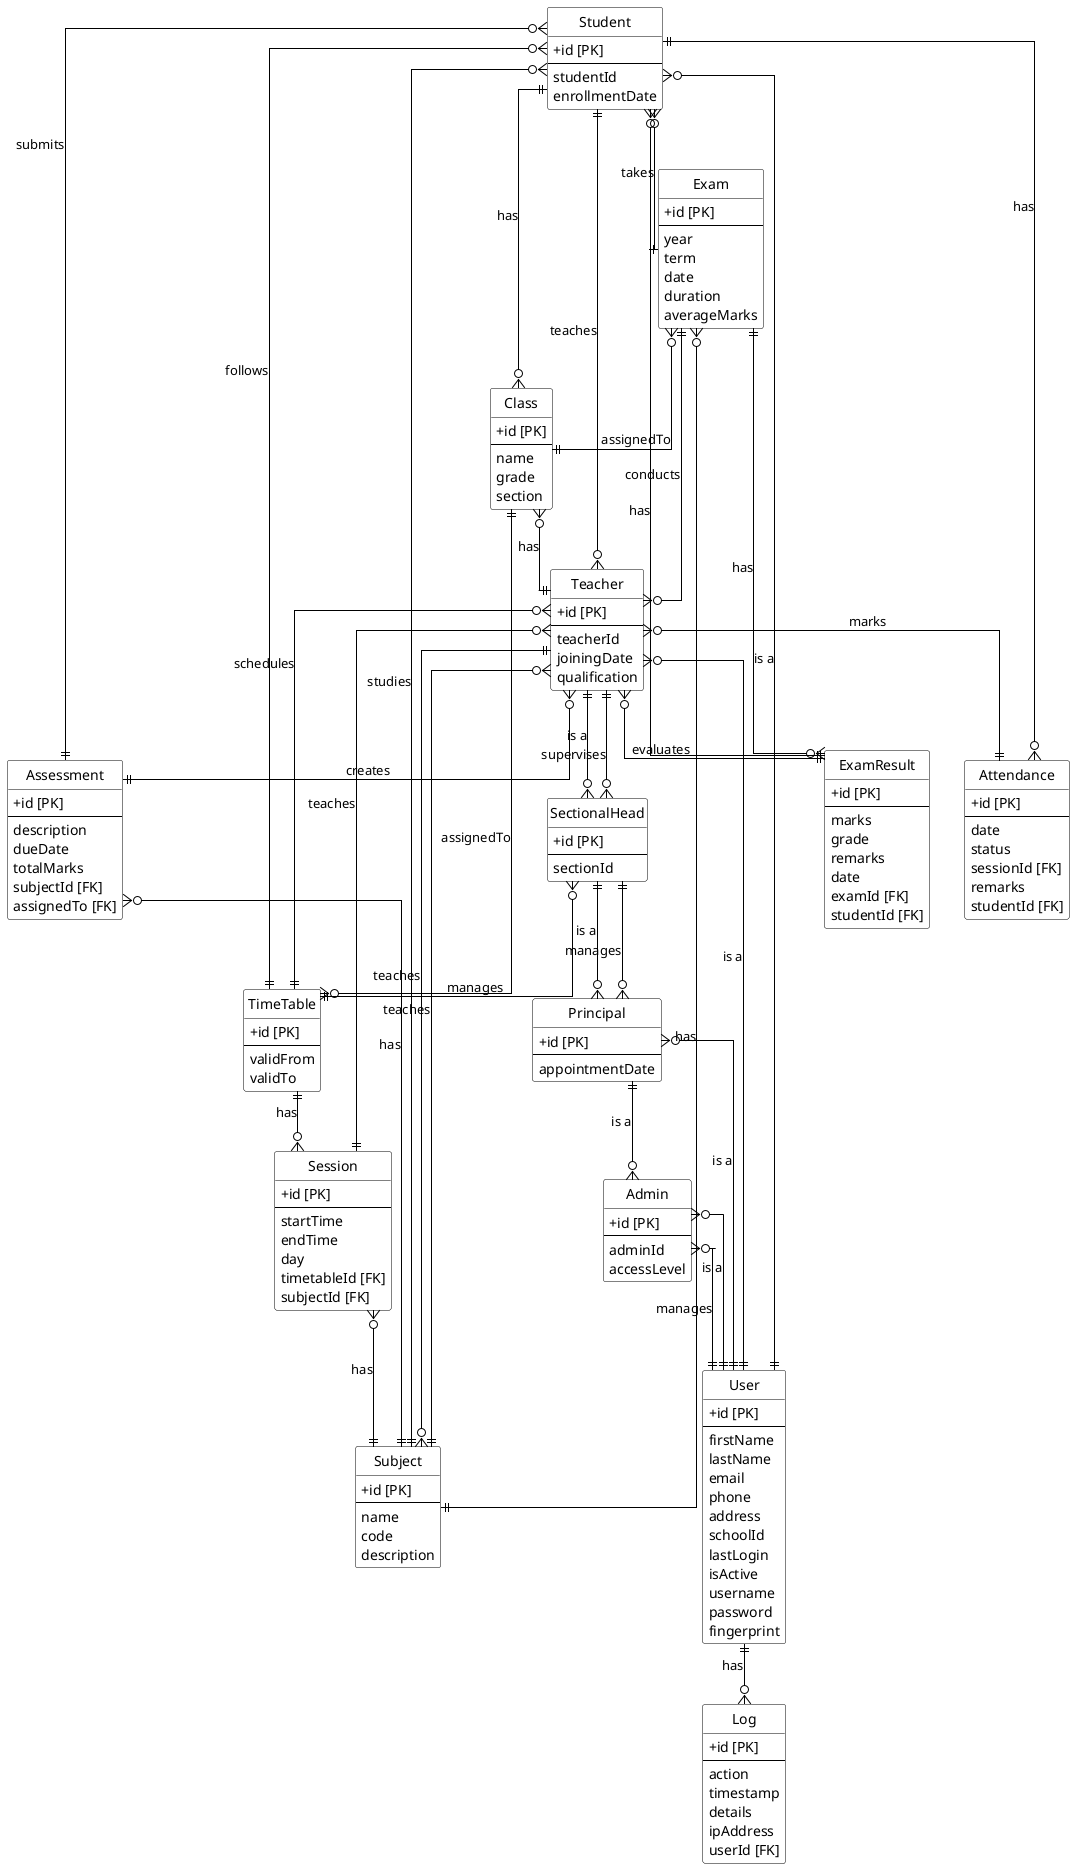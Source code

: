@startuml School Management System - ER Diagram

' Layout settings
skinparam Linetype ortho
skinparam classAttributeIconSize 0
hide circle

' Style settings
skinparam class {
    color black
    BackgroundColor white
    BorderColor black
    ArrowColor black
}

' Entities (Tables)
entity Subject {
    + id [PK]
    --
    name
    code
    description
}

entity User {
    + id [PK]
    --
    firstName
    lastName
    email
    phone
    address
    schoolId
    lastLogin
    isActive
    username
    password
    fingerprint
}

entity Student {
    + id [PK]
    --
    studentId
    enrollmentDate
}

entity Teacher {
    + id [PK]
    --
    teacherId
    joiningDate
    qualification
}

entity SectionalHead {
    + id [PK]
    --
    sectionId
}

entity Principal {
    + id [PK]
    --
    appointmentDate
}

entity Admin {
    + id [PK]
    --
    adminId
    accessLevel
}

entity Class {
    + id [PK]
    --
    name
    grade
    section
}

entity Assessment {
    + id [PK]
    --
    description
    dueDate
    totalMarks
    subjectId [FK]
    assignedTo [FK]
}

entity Exam {
    + id [PK]
    --
    year
    term
    date
    duration
    averageMarks
}

entity ExamResult {
    + id [PK]
    --
    marks
    grade
    remarks
    date
    examId [FK]
    studentId [FK]
}

entity TimeTable {
    + id [PK]
    --
    validFrom
    validTo
}

entity Session {
    + id [PK]
    --
    startTime
    endTime
    day
    timetableId [FK]
    subjectId [FK]
}

entity Attendance {
    + id [PK]
    --
    date
    status
    sessionId [FK]
    remarks
    studentId [FK]
}

entity Log {
    + id [PK]
    --
    action
    timestamp
    details
    ipAddress
    userId [FK]
}

' Relationships
User ||--o{ Student : "is a"
User ||--o{ Teacher : "is a"
User ||--o{ Principal : "is a"
User ||--o{ Admin : "is a"
Teacher ||--o{ SectionalHead : "is a"
SectionalHead ||--o{ Principal : "is a"
Principal ||--o{ Admin : "is a"

User ||--o{ Log : "has"
Student ||--o{ Attendance : "has"
Teacher ||--o{ Subject : "teaches"
TimeTable ||--o{ Session : "has"
Exam ||--o{ ExamResult : "has"

Session }o--|| Subject : "has"
Assessment }o--|| Subject : "has"
Exam }o--|| Subject : "has"
Student }o--|| Subject : "studies"
Student }o--|| ExamResult : "has"
Teacher }o--|| Subject : "teaches"
Teacher }o--|| ExamResult : "evaluates"
Teacher }o--|| Attendance : "marks"
Class }o--|| Teacher : "has"
Class }o--|| Student : "has"

Student }o--|| Assessment : "submits"
Student }o--|| Exam : "takes"
Student }o--|| TimeTable : "follows"
Teacher }o--|| Student : "teaches"
Teacher }o--|| TimeTable : "schedules"
Teacher }o--|| Assessment : "creates"
Teacher }o--|| Session : "teaches"
Teacher }o--|| Exam : "conducts"
SectionalHead }o--|| Teacher : "supervises"
SectionalHead }o--|| TimeTable : "manages"
Principal }o--|| SectionalHead : "manages"
Admin }o--|| User : "manages"
Exam }o--|| Class : "assignedTo"
TimeTable }o--|| Class : "assignedTo"

@enduml